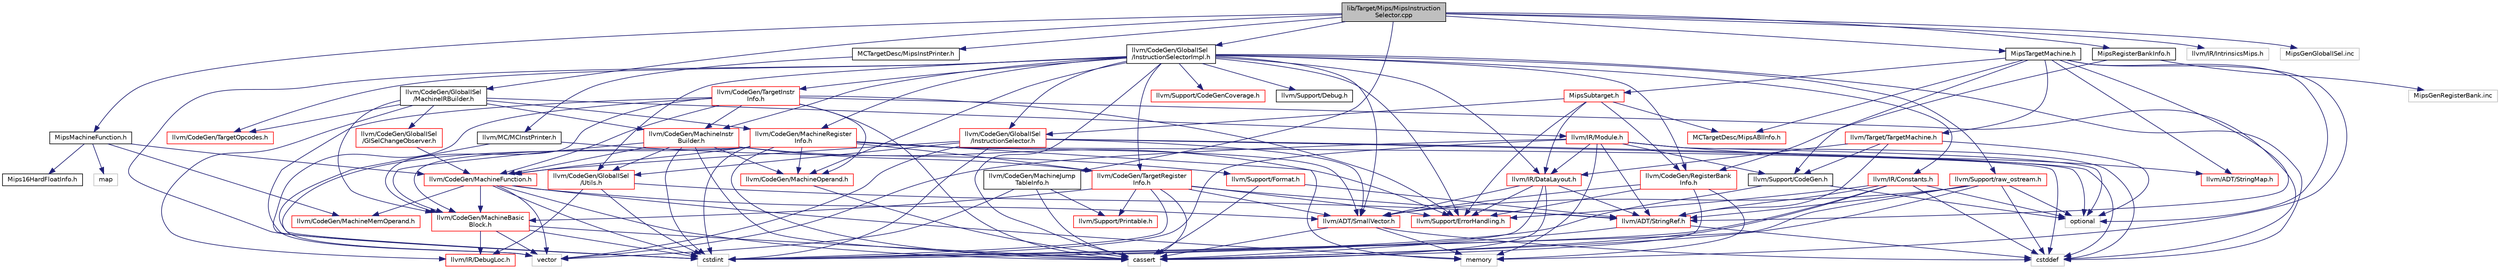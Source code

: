 digraph "lib/Target/Mips/MipsInstructionSelector.cpp"
{
 // LATEX_PDF_SIZE
  bgcolor="transparent";
  edge [fontname="Helvetica",fontsize="10",labelfontname="Helvetica",labelfontsize="10"];
  node [fontname="Helvetica",fontsize="10",shape=record];
  Node1 [label="lib/Target/Mips/MipsInstruction\lSelector.cpp",height=0.2,width=0.4,color="black", fillcolor="grey75", style="filled", fontcolor="black",tooltip=" "];
  Node1 -> Node2 [color="midnightblue",fontsize="10",style="solid",fontname="Helvetica"];
  Node2 [label="MCTargetDesc/MipsInstPrinter.h",height=0.2,width=0.4,color="black",URL="$MipsInstPrinter_8h.html",tooltip=" "];
  Node2 -> Node3 [color="midnightblue",fontsize="10",style="solid",fontname="Helvetica"];
  Node3 [label="llvm/MC/MCInstPrinter.h",height=0.2,width=0.4,color="black",URL="$MCInstPrinter_8h.html",tooltip=" "];
  Node3 -> Node4 [color="midnightblue",fontsize="10",style="solid",fontname="Helvetica"];
  Node4 [label="llvm/Support/Format.h",height=0.2,width=0.4,color="red",URL="$Format_8h.html",tooltip=" "];
  Node4 -> Node47 [color="midnightblue",fontsize="10",style="solid",fontname="Helvetica"];
  Node47 [label="llvm/ADT/StringRef.h",height=0.2,width=0.4,color="red",URL="$StringRef_8h.html",tooltip=" "];
  Node47 -> Node27 [color="midnightblue",fontsize="10",style="solid",fontname="Helvetica"];
  Node27 [label="cassert",height=0.2,width=0.4,color="grey75",tooltip=" "];
  Node47 -> Node22 [color="midnightblue",fontsize="10",style="solid",fontname="Helvetica"];
  Node22 [label="cstddef",height=0.2,width=0.4,color="grey75",tooltip=" "];
  Node4 -> Node27 [color="midnightblue",fontsize="10",style="solid",fontname="Helvetica"];
  Node3 -> Node18 [color="midnightblue",fontsize="10",style="solid",fontname="Helvetica"];
  Node18 [label="cstdint",height=0.2,width=0.4,color="grey75",tooltip=" "];
  Node1 -> Node52 [color="midnightblue",fontsize="10",style="solid",fontname="Helvetica"];
  Node52 [label="MipsMachineFunction.h",height=0.2,width=0.4,color="black",URL="$MipsMachineFunction_8h.html",tooltip=" "];
  Node52 -> Node53 [color="midnightblue",fontsize="10",style="solid",fontname="Helvetica"];
  Node53 [label="Mips16HardFloatInfo.h",height=0.2,width=0.4,color="black",URL="$Mips16HardFloatInfo_8h.html",tooltip=" "];
  Node52 -> Node54 [color="midnightblue",fontsize="10",style="solid",fontname="Helvetica"];
  Node54 [label="llvm/CodeGen/MachineFunction.h",height=0.2,width=0.4,color="red",URL="$MachineFunction_8h.html",tooltip=" "];
  Node54 -> Node31 [color="midnightblue",fontsize="10",style="solid",fontname="Helvetica"];
  Node31 [label="llvm/ADT/SmallVector.h",height=0.2,width=0.4,color="red",URL="$SmallVector_8h.html",tooltip=" "];
  Node31 -> Node27 [color="midnightblue",fontsize="10",style="solid",fontname="Helvetica"];
  Node31 -> Node22 [color="midnightblue",fontsize="10",style="solid",fontname="Helvetica"];
  Node31 -> Node36 [color="midnightblue",fontsize="10",style="solid",fontname="Helvetica"];
  Node36 [label="memory",height=0.2,width=0.4,color="grey75",tooltip=" "];
  Node54 -> Node73 [color="midnightblue",fontsize="10",style="solid",fontname="Helvetica"];
  Node73 [label="llvm/CodeGen/MachineBasic\lBlock.h",height=0.2,width=0.4,color="red",URL="$MachineBasicBlock_8h.html",tooltip=" "];
  Node73 -> Node128 [color="midnightblue",fontsize="10",style="solid",fontname="Helvetica"];
  Node128 [label="llvm/IR/DebugLoc.h",height=0.2,width=0.4,color="red",URL="$DebugLoc_8h.html",tooltip=" "];
  Node73 -> Node27 [color="midnightblue",fontsize="10",style="solid",fontname="Helvetica"];
  Node73 -> Node18 [color="midnightblue",fontsize="10",style="solid",fontname="Helvetica"];
  Node73 -> Node46 [color="midnightblue",fontsize="10",style="solid",fontname="Helvetica"];
  Node46 [label="vector",height=0.2,width=0.4,color="grey75",tooltip=" "];
  Node54 -> Node83 [color="midnightblue",fontsize="10",style="solid",fontname="Helvetica"];
  Node83 [label="llvm/CodeGen/MachineMemOperand.h",height=0.2,width=0.4,color="red",URL="$MachineMemOperand_8h.html",tooltip=" "];
  Node54 -> Node27 [color="midnightblue",fontsize="10",style="solid",fontname="Helvetica"];
  Node54 -> Node18 [color="midnightblue",fontsize="10",style="solid",fontname="Helvetica"];
  Node54 -> Node36 [color="midnightblue",fontsize="10",style="solid",fontname="Helvetica"];
  Node54 -> Node46 [color="midnightblue",fontsize="10",style="solid",fontname="Helvetica"];
  Node52 -> Node83 [color="midnightblue",fontsize="10",style="solid",fontname="Helvetica"];
  Node52 -> Node112 [color="midnightblue",fontsize="10",style="solid",fontname="Helvetica"];
  Node112 [label="map",height=0.2,width=0.4,color="grey75",tooltip=" "];
  Node1 -> Node154 [color="midnightblue",fontsize="10",style="solid",fontname="Helvetica"];
  Node154 [label="MipsRegisterBankInfo.h",height=0.2,width=0.4,color="black",URL="$MipsRegisterBankInfo_8h.html",tooltip=" "];
  Node154 -> Node155 [color="midnightblue",fontsize="10",style="solid",fontname="Helvetica"];
  Node155 [label="llvm/CodeGen/RegisterBank\lInfo.h",height=0.2,width=0.4,color="red",URL="$RegisterBankInfo_8h.html",tooltip=" "];
  Node155 -> Node31 [color="midnightblue",fontsize="10",style="solid",fontname="Helvetica"];
  Node155 -> Node12 [color="midnightblue",fontsize="10",style="solid",fontname="Helvetica"];
  Node12 [label="llvm/Support/ErrorHandling.h",height=0.2,width=0.4,color="red",URL="$Support_2ErrorHandling_8h.html",tooltip=" "];
  Node155 -> Node27 [color="midnightblue",fontsize="10",style="solid",fontname="Helvetica"];
  Node155 -> Node36 [color="midnightblue",fontsize="10",style="solid",fontname="Helvetica"];
  Node154 -> Node156 [color="midnightblue",fontsize="10",style="solid",fontname="Helvetica"];
  Node156 [label="MipsGenRegisterBank.inc",height=0.2,width=0.4,color="grey75",tooltip=" "];
  Node1 -> Node157 [color="midnightblue",fontsize="10",style="solid",fontname="Helvetica"];
  Node157 [label="MipsTargetMachine.h",height=0.2,width=0.4,color="black",URL="$MipsTargetMachine_8h.html",tooltip=" "];
  Node157 -> Node158 [color="midnightblue",fontsize="10",style="solid",fontname="Helvetica"];
  Node158 [label="MCTargetDesc/MipsABIInfo.h",height=0.2,width=0.4,color="red",URL="$MipsABIInfo_8h.html",tooltip=" "];
  Node157 -> Node165 [color="midnightblue",fontsize="10",style="solid",fontname="Helvetica"];
  Node165 [label="MipsSubtarget.h",height=0.2,width=0.4,color="red",URL="$MipsSubtarget_8h.html",tooltip=" "];
  Node165 -> Node158 [color="midnightblue",fontsize="10",style="solid",fontname="Helvetica"];
  Node165 -> Node291 [color="midnightblue",fontsize="10",style="solid",fontname="Helvetica"];
  Node291 [label="llvm/CodeGen/GlobalISel\l/InstructionSelector.h",height=0.2,width=0.4,color="red",URL="$InstructionSelector_8h.html",tooltip=" "];
  Node291 -> Node31 [color="midnightblue",fontsize="10",style="solid",fontname="Helvetica"];
  Node291 -> Node255 [color="midnightblue",fontsize="10",style="solid",fontname="Helvetica"];
  Node255 [label="llvm/CodeGen/GlobalISel\l/Utils.h",height=0.2,width=0.4,color="red",URL="$CodeGen_2GlobalISel_2Utils_8h.html",tooltip=" "];
  Node255 -> Node47 [color="midnightblue",fontsize="10",style="solid",fontname="Helvetica"];
  Node255 -> Node128 [color="midnightblue",fontsize="10",style="solid",fontname="Helvetica"];
  Node255 -> Node18 [color="midnightblue",fontsize="10",style="solid",fontname="Helvetica"];
  Node291 -> Node54 [color="midnightblue",fontsize="10",style="solid",fontname="Helvetica"];
  Node291 -> Node22 [color="midnightblue",fontsize="10",style="solid",fontname="Helvetica"];
  Node291 -> Node18 [color="midnightblue",fontsize="10",style="solid",fontname="Helvetica"];
  Node291 -> Node28 [color="midnightblue",fontsize="10",style="solid",fontname="Helvetica"];
  Node28 [label="optional",height=0.2,width=0.4,color="grey75",tooltip=" "];
  Node291 -> Node46 [color="midnightblue",fontsize="10",style="solid",fontname="Helvetica"];
  Node165 -> Node155 [color="midnightblue",fontsize="10",style="solid",fontname="Helvetica"];
  Node165 -> Node173 [color="midnightblue",fontsize="10",style="solid",fontname="Helvetica"];
  Node173 [label="llvm/IR/DataLayout.h",height=0.2,width=0.4,color="red",URL="$DataLayout_8h.html",tooltip=" "];
  Node173 -> Node31 [color="midnightblue",fontsize="10",style="solid",fontname="Helvetica"];
  Node173 -> Node47 [color="midnightblue",fontsize="10",style="solid",fontname="Helvetica"];
  Node173 -> Node12 [color="midnightblue",fontsize="10",style="solid",fontname="Helvetica"];
  Node173 -> Node27 [color="midnightblue",fontsize="10",style="solid",fontname="Helvetica"];
  Node173 -> Node18 [color="midnightblue",fontsize="10",style="solid",fontname="Helvetica"];
  Node165 -> Node12 [color="midnightblue",fontsize="10",style="solid",fontname="Helvetica"];
  Node157 -> Node88 [color="midnightblue",fontsize="10",style="solid",fontname="Helvetica"];
  Node88 [label="llvm/ADT/StringMap.h",height=0.2,width=0.4,color="red",URL="$ADT_2StringMap_8h.html",tooltip=" "];
  Node157 -> Node47 [color="midnightblue",fontsize="10",style="solid",fontname="Helvetica"];
  Node157 -> Node180 [color="midnightblue",fontsize="10",style="solid",fontname="Helvetica"];
  Node180 [label="llvm/Support/CodeGen.h",height=0.2,width=0.4,color="black",URL="$CodeGen_8h.html",tooltip=" "];
  Node180 -> Node18 [color="midnightblue",fontsize="10",style="solid",fontname="Helvetica"];
  Node180 -> Node28 [color="midnightblue",fontsize="10",style="solid",fontname="Helvetica"];
  Node157 -> Node172 [color="midnightblue",fontsize="10",style="solid",fontname="Helvetica"];
  Node172 [label="llvm/Target/TargetMachine.h",height=0.2,width=0.4,color="red",URL="$Target_2TargetMachine_8h.html",tooltip=" "];
  Node172 -> Node47 [color="midnightblue",fontsize="10",style="solid",fontname="Helvetica"];
  Node172 -> Node173 [color="midnightblue",fontsize="10",style="solid",fontname="Helvetica"];
  Node172 -> Node180 [color="midnightblue",fontsize="10",style="solid",fontname="Helvetica"];
  Node172 -> Node28 [color="midnightblue",fontsize="10",style="solid",fontname="Helvetica"];
  Node157 -> Node36 [color="midnightblue",fontsize="10",style="solid",fontname="Helvetica"];
  Node157 -> Node28 [color="midnightblue",fontsize="10",style="solid",fontname="Helvetica"];
  Node1 -> Node297 [color="midnightblue",fontsize="10",style="solid",fontname="Helvetica"];
  Node297 [label="llvm/CodeGen/GlobalISel\l/InstructionSelectorImpl.h",height=0.2,width=0.4,color="black",URL="$InstructionSelectorImpl_8h.html",tooltip=" "];
  Node297 -> Node31 [color="midnightblue",fontsize="10",style="solid",fontname="Helvetica"];
  Node297 -> Node291 [color="midnightblue",fontsize="10",style="solid",fontname="Helvetica"];
  Node297 -> Node255 [color="midnightblue",fontsize="10",style="solid",fontname="Helvetica"];
  Node297 -> Node254 [color="midnightblue",fontsize="10",style="solid",fontname="Helvetica"];
  Node254 [label="llvm/CodeGen/MachineInstr\lBuilder.h",height=0.2,width=0.4,color="red",URL="$MachineInstrBuilder_8h.html",tooltip=" "];
  Node254 -> Node255 [color="midnightblue",fontsize="10",style="solid",fontname="Helvetica"];
  Node254 -> Node73 [color="midnightblue",fontsize="10",style="solid",fontname="Helvetica"];
  Node254 -> Node54 [color="midnightblue",fontsize="10",style="solid",fontname="Helvetica"];
  Node254 -> Node121 [color="midnightblue",fontsize="10",style="solid",fontname="Helvetica"];
  Node121 [label="llvm/CodeGen/MachineOperand.h",height=0.2,width=0.4,color="red",URL="$MachineOperand_8h.html",tooltip=" "];
  Node121 -> Node27 [color="midnightblue",fontsize="10",style="solid",fontname="Helvetica"];
  Node254 -> Node258 [color="midnightblue",fontsize="10",style="solid",fontname="Helvetica"];
  Node258 [label="llvm/CodeGen/TargetRegister\lInfo.h",height=0.2,width=0.4,color="red",URL="$TargetRegisterInfo_8h.html",tooltip=" "];
  Node258 -> Node31 [color="midnightblue",fontsize="10",style="solid",fontname="Helvetica"];
  Node258 -> Node47 [color="midnightblue",fontsize="10",style="solid",fontname="Helvetica"];
  Node258 -> Node73 [color="midnightblue",fontsize="10",style="solid",fontname="Helvetica"];
  Node258 -> Node12 [color="midnightblue",fontsize="10",style="solid",fontname="Helvetica"];
  Node258 -> Node143 [color="midnightblue",fontsize="10",style="solid",fontname="Helvetica"];
  Node143 [label="llvm/Support/Printable.h",height=0.2,width=0.4,color="red",URL="$Printable_8h.html",tooltip=" "];
  Node258 -> Node27 [color="midnightblue",fontsize="10",style="solid",fontname="Helvetica"];
  Node258 -> Node18 [color="midnightblue",fontsize="10",style="solid",fontname="Helvetica"];
  Node254 -> Node12 [color="midnightblue",fontsize="10",style="solid",fontname="Helvetica"];
  Node254 -> Node27 [color="midnightblue",fontsize="10",style="solid",fontname="Helvetica"];
  Node254 -> Node18 [color="midnightblue",fontsize="10",style="solid",fontname="Helvetica"];
  Node297 -> Node121 [color="midnightblue",fontsize="10",style="solid",fontname="Helvetica"];
  Node297 -> Node264 [color="midnightblue",fontsize="10",style="solid",fontname="Helvetica"];
  Node264 [label="llvm/CodeGen/MachineRegister\lInfo.h",height=0.2,width=0.4,color="red",URL="$MachineRegisterInfo_8h.html",tooltip=" "];
  Node264 -> Node31 [color="midnightblue",fontsize="10",style="solid",fontname="Helvetica"];
  Node264 -> Node73 [color="midnightblue",fontsize="10",style="solid",fontname="Helvetica"];
  Node264 -> Node54 [color="midnightblue",fontsize="10",style="solid",fontname="Helvetica"];
  Node264 -> Node121 [color="midnightblue",fontsize="10",style="solid",fontname="Helvetica"];
  Node264 -> Node258 [color="midnightblue",fontsize="10",style="solid",fontname="Helvetica"];
  Node264 -> Node27 [color="midnightblue",fontsize="10",style="solid",fontname="Helvetica"];
  Node264 -> Node22 [color="midnightblue",fontsize="10",style="solid",fontname="Helvetica"];
  Node264 -> Node18 [color="midnightblue",fontsize="10",style="solid",fontname="Helvetica"];
  Node264 -> Node36 [color="midnightblue",fontsize="10",style="solid",fontname="Helvetica"];
  Node264 -> Node46 [color="midnightblue",fontsize="10",style="solid",fontname="Helvetica"];
  Node297 -> Node155 [color="midnightblue",fontsize="10",style="solid",fontname="Helvetica"];
  Node297 -> Node259 [color="midnightblue",fontsize="10",style="solid",fontname="Helvetica"];
  Node259 [label="llvm/CodeGen/TargetInstr\lInfo.h",height=0.2,width=0.4,color="red",URL="$TargetInstrInfo_8h.html",tooltip=" "];
  Node259 -> Node73 [color="midnightblue",fontsize="10",style="solid",fontname="Helvetica"];
  Node259 -> Node54 [color="midnightblue",fontsize="10",style="solid",fontname="Helvetica"];
  Node259 -> Node254 [color="midnightblue",fontsize="10",style="solid",fontname="Helvetica"];
  Node259 -> Node121 [color="midnightblue",fontsize="10",style="solid",fontname="Helvetica"];
  Node259 -> Node12 [color="midnightblue",fontsize="10",style="solid",fontname="Helvetica"];
  Node259 -> Node27 [color="midnightblue",fontsize="10",style="solid",fontname="Helvetica"];
  Node259 -> Node22 [color="midnightblue",fontsize="10",style="solid",fontname="Helvetica"];
  Node259 -> Node18 [color="midnightblue",fontsize="10",style="solid",fontname="Helvetica"];
  Node259 -> Node46 [color="midnightblue",fontsize="10",style="solid",fontname="Helvetica"];
  Node297 -> Node126 [color="midnightblue",fontsize="10",style="solid",fontname="Helvetica"];
  Node126 [label="llvm/CodeGen/TargetOpcodes.h",height=0.2,width=0.4,color="red",URL="$TargetOpcodes_8h.html",tooltip=" "];
  Node297 -> Node258 [color="midnightblue",fontsize="10",style="solid",fontname="Helvetica"];
  Node297 -> Node227 [color="midnightblue",fontsize="10",style="solid",fontname="Helvetica"];
  Node227 [label="llvm/IR/Constants.h",height=0.2,width=0.4,color="red",URL="$Constants_8h.html",tooltip=" "];
  Node227 -> Node47 [color="midnightblue",fontsize="10",style="solid",fontname="Helvetica"];
  Node227 -> Node12 [color="midnightblue",fontsize="10",style="solid",fontname="Helvetica"];
  Node227 -> Node27 [color="midnightblue",fontsize="10",style="solid",fontname="Helvetica"];
  Node227 -> Node22 [color="midnightblue",fontsize="10",style="solid",fontname="Helvetica"];
  Node227 -> Node18 [color="midnightblue",fontsize="10",style="solid",fontname="Helvetica"];
  Node227 -> Node28 [color="midnightblue",fontsize="10",style="solid",fontname="Helvetica"];
  Node297 -> Node173 [color="midnightblue",fontsize="10",style="solid",fontname="Helvetica"];
  Node297 -> Node298 [color="midnightblue",fontsize="10",style="solid",fontname="Helvetica"];
  Node298 [label="llvm/Support/CodeGenCoverage.h",height=0.2,width=0.4,color="red",URL="$CodeGenCoverage_8h.html",tooltip=" "];
  Node297 -> Node118 [color="midnightblue",fontsize="10",style="solid",fontname="Helvetica"];
  Node118 [label="llvm/Support/Debug.h",height=0.2,width=0.4,color="black",URL="$Debug_8h.html",tooltip=" "];
  Node297 -> Node12 [color="midnightblue",fontsize="10",style="solid",fontname="Helvetica"];
  Node297 -> Node75 [color="midnightblue",fontsize="10",style="solid",fontname="Helvetica"];
  Node75 [label="llvm/Support/raw_ostream.h",height=0.2,width=0.4,color="red",URL="$raw__ostream_8h.html",tooltip=" "];
  Node75 -> Node31 [color="midnightblue",fontsize="10",style="solid",fontname="Helvetica"];
  Node75 -> Node47 [color="midnightblue",fontsize="10",style="solid",fontname="Helvetica"];
  Node75 -> Node27 [color="midnightblue",fontsize="10",style="solid",fontname="Helvetica"];
  Node75 -> Node22 [color="midnightblue",fontsize="10",style="solid",fontname="Helvetica"];
  Node75 -> Node18 [color="midnightblue",fontsize="10",style="solid",fontname="Helvetica"];
  Node75 -> Node28 [color="midnightblue",fontsize="10",style="solid",fontname="Helvetica"];
  Node297 -> Node27 [color="midnightblue",fontsize="10",style="solid",fontname="Helvetica"];
  Node297 -> Node22 [color="midnightblue",fontsize="10",style="solid",fontname="Helvetica"];
  Node297 -> Node18 [color="midnightblue",fontsize="10",style="solid",fontname="Helvetica"];
  Node1 -> Node299 [color="midnightblue",fontsize="10",style="solid",fontname="Helvetica"];
  Node299 [label="llvm/CodeGen/GlobalISel\l/MachineIRBuilder.h",height=0.2,width=0.4,color="black",URL="$MachineIRBuilder_8h.html",tooltip=" "];
  Node299 -> Node300 [color="midnightblue",fontsize="10",style="solid",fontname="Helvetica"];
  Node300 [label="llvm/CodeGen/GlobalISel\l/GISelChangeObserver.h",height=0.2,width=0.4,color="red",URL="$GISelChangeObserver_8h.html",tooltip=" "];
  Node300 -> Node54 [color="midnightblue",fontsize="10",style="solid",fontname="Helvetica"];
  Node299 -> Node73 [color="midnightblue",fontsize="10",style="solid",fontname="Helvetica"];
  Node299 -> Node254 [color="midnightblue",fontsize="10",style="solid",fontname="Helvetica"];
  Node299 -> Node264 [color="midnightblue",fontsize="10",style="solid",fontname="Helvetica"];
  Node299 -> Node126 [color="midnightblue",fontsize="10",style="solid",fontname="Helvetica"];
  Node299 -> Node128 [color="midnightblue",fontsize="10",style="solid",fontname="Helvetica"];
  Node299 -> Node192 [color="midnightblue",fontsize="10",style="solid",fontname="Helvetica"];
  Node192 [label="llvm/IR/Module.h",height=0.2,width=0.4,color="red",URL="$Module_8h.html",tooltip=" "];
  Node192 -> Node88 [color="midnightblue",fontsize="10",style="solid",fontname="Helvetica"];
  Node192 -> Node47 [color="midnightblue",fontsize="10",style="solid",fontname="Helvetica"];
  Node192 -> Node173 [color="midnightblue",fontsize="10",style="solid",fontname="Helvetica"];
  Node192 -> Node180 [color="midnightblue",fontsize="10",style="solid",fontname="Helvetica"];
  Node192 -> Node22 [color="midnightblue",fontsize="10",style="solid",fontname="Helvetica"];
  Node192 -> Node18 [color="midnightblue",fontsize="10",style="solid",fontname="Helvetica"];
  Node192 -> Node36 [color="midnightblue",fontsize="10",style="solid",fontname="Helvetica"];
  Node192 -> Node28 [color="midnightblue",fontsize="10",style="solid",fontname="Helvetica"];
  Node192 -> Node46 [color="midnightblue",fontsize="10",style="solid",fontname="Helvetica"];
  Node1 -> Node301 [color="midnightblue",fontsize="10",style="solid",fontname="Helvetica"];
  Node301 [label="llvm/CodeGen/MachineJump\lTableInfo.h",height=0.2,width=0.4,color="black",URL="$MachineJumpTableInfo_8h.html",tooltip=" "];
  Node301 -> Node143 [color="midnightblue",fontsize="10",style="solid",fontname="Helvetica"];
  Node301 -> Node27 [color="midnightblue",fontsize="10",style="solid",fontname="Helvetica"];
  Node301 -> Node46 [color="midnightblue",fontsize="10",style="solid",fontname="Helvetica"];
  Node1 -> Node302 [color="midnightblue",fontsize="10",style="solid",fontname="Helvetica"];
  Node302 [label="llvm/IR/IntrinsicsMips.h",height=0.2,width=0.4,color="grey75",tooltip=" "];
  Node1 -> Node303 [color="midnightblue",fontsize="10",style="solid",fontname="Helvetica"];
  Node303 [label="MipsGenGlobalISel.inc",height=0.2,width=0.4,color="grey75",tooltip=" "];
}
